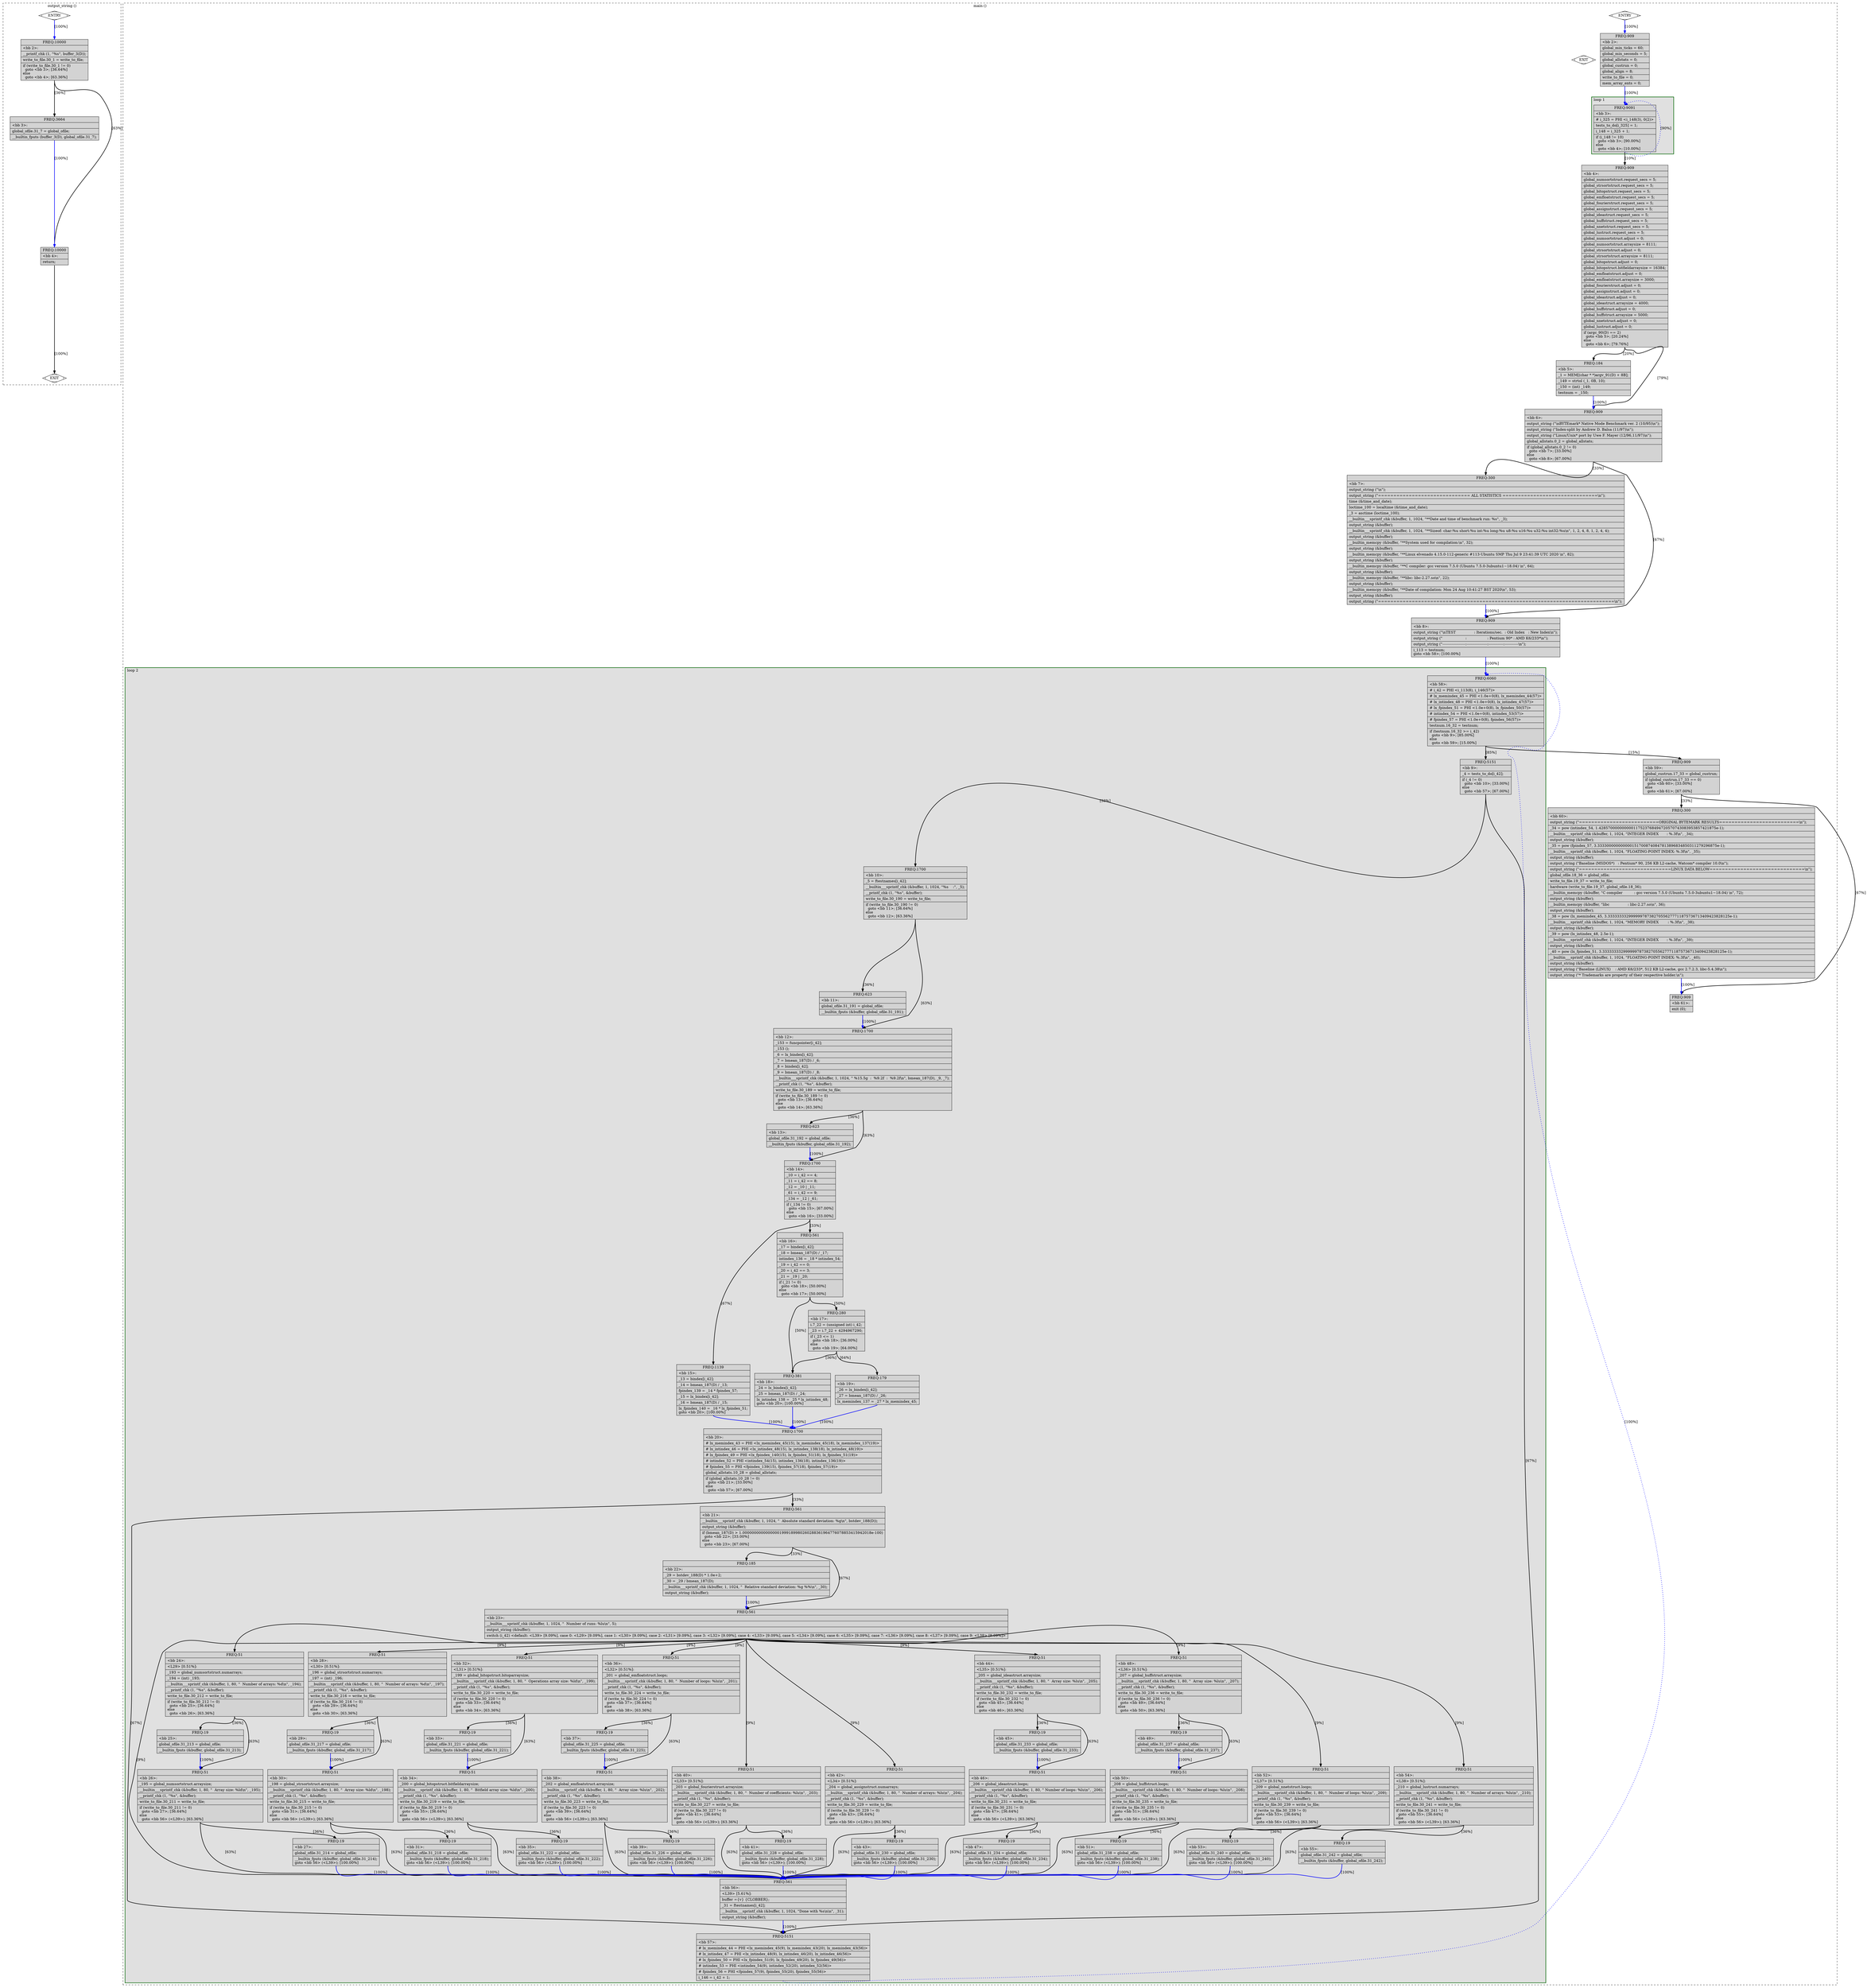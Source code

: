 digraph "nbench0.c.111t.mergephi3" {
overlap=false;
subgraph "cluster_output_string" {
	style="dashed";
	color="black";
	label="output_string ()";
	fn_64_basic_block_0 [shape=Mdiamond,style=filled,fillcolor=white,label="ENTRY"];

	fn_64_basic_block_1 [shape=Mdiamond,style=filled,fillcolor=white,label="EXIT"];

	fn_64_basic_block_2 [shape=record,style=filled,fillcolor=lightgrey,label="{ FREQ:10000 |\<bb\ 2\>:\l\
|__printf_chk\ (1,\ \"%s\",\ buffer_3(D));\l\
|write_to_file.30_1\ =\ write_to_file;\l\
|if\ (write_to_file.30_1\ !=\ 0)\l\
\ \ goto\ \<bb\ 3\>;\ [36.64%]\l\
else\l\
\ \ goto\ \<bb\ 4\>;\ [63.36%]\l\
}"];

	fn_64_basic_block_3 [shape=record,style=filled,fillcolor=lightgrey,label="{ FREQ:3664 |\<bb\ 3\>:\l\
|global_ofile.31_7\ =\ global_ofile;\l\
|__builtin_fputs\ (buffer_3(D),\ global_ofile.31_7);\l\
}"];

	fn_64_basic_block_4 [shape=record,style=filled,fillcolor=lightgrey,label="{ FREQ:10000 |\<bb\ 4\>:\l\
|return;\l\
}"];

	fn_64_basic_block_0:s -> fn_64_basic_block_2:n [style="solid,bold",color=blue,weight=100,constraint=true, label="[100%]"];
	fn_64_basic_block_2:s -> fn_64_basic_block_3:n [style="solid,bold",color=black,weight=10,constraint=true, label="[36%]"];
	fn_64_basic_block_2:s -> fn_64_basic_block_4:n [style="solid,bold",color=black,weight=10,constraint=true, label="[63%]"];
	fn_64_basic_block_3:s -> fn_64_basic_block_4:n [style="solid,bold",color=blue,weight=100,constraint=true, label="[100%]"];
	fn_64_basic_block_4:s -> fn_64_basic_block_1:n [style="solid,bold",color=black,weight=10,constraint=true, label="[100%]"];
	fn_64_basic_block_0:s -> fn_64_basic_block_1:n [style="invis",constraint=true];
}
subgraph "cluster_main" {
	style="dashed";
	color="black";
	label="main ()";
	subgraph cluster_54_2 {
	style="filled";
	color="darkgreen";
	fillcolor="grey88";
	label="loop 2";
	labeljust=l;
	penwidth=2;
	fn_54_basic_block_58 [shape=record,style=filled,fillcolor=lightgrey,label="{ FREQ:6060 |\<bb\ 58\>:\l\
|#\ i_42\ =\ PHI\ \<i_113(8),\ i_146(57)\>\l\
|#\ lx_memindex_45\ =\ PHI\ \<1.0e+0(8),\ lx_memindex_44(57)\>\l\
|#\ lx_intindex_48\ =\ PHI\ \<1.0e+0(8),\ lx_intindex_47(57)\>\l\
|#\ lx_fpindex_51\ =\ PHI\ \<1.0e+0(8),\ lx_fpindex_50(57)\>\l\
|#\ intindex_54\ =\ PHI\ \<1.0e+0(8),\ intindex_53(57)\>\l\
|#\ fpindex_57\ =\ PHI\ \<1.0e+0(8),\ fpindex_56(57)\>\l\
|testnum.16_32\ =\ testnum;\l\
|if\ (testnum.16_32\ \>=\ i_42)\l\
\ \ goto\ \<bb\ 9\>;\ [85.00%]\l\
else\l\
\ \ goto\ \<bb\ 59\>;\ [15.00%]\l\
}"];

	fn_54_basic_block_9 [shape=record,style=filled,fillcolor=lightgrey,label="{ FREQ:5151 |\<bb\ 9\>:\l\
|_4\ =\ tests_to_do[i_42];\l\
|if\ (_4\ !=\ 0)\l\
\ \ goto\ \<bb\ 10\>;\ [33.00%]\l\
else\l\
\ \ goto\ \<bb\ 57\>;\ [67.00%]\l\
}"];

	fn_54_basic_block_10 [shape=record,style=filled,fillcolor=lightgrey,label="{ FREQ:1700 |\<bb\ 10\>:\l\
|_5\ =\ ftestnames[i_42];\l\
|__builtin___sprintf_chk\ (&buffer,\ 1,\ 1024,\ \"%s\ \ \ \ :\",\ _5);\l\
|__printf_chk\ (1,\ \"%s\",\ &buffer);\l\
|write_to_file.30_190\ =\ write_to_file;\l\
|if\ (write_to_file.30_190\ !=\ 0)\l\
\ \ goto\ \<bb\ 11\>;\ [36.64%]\l\
else\l\
\ \ goto\ \<bb\ 12\>;\ [63.36%]\l\
}"];

	fn_54_basic_block_57 [shape=record,style=filled,fillcolor=lightgrey,label="{ FREQ:5151 |\<bb\ 57\>:\l\
|#\ lx_memindex_44\ =\ PHI\ \<lx_memindex_45(9),\ lx_memindex_43(20),\ lx_memindex_43(56)\>\l\
|#\ lx_intindex_47\ =\ PHI\ \<lx_intindex_48(9),\ lx_intindex_46(20),\ lx_intindex_46(56)\>\l\
|#\ lx_fpindex_50\ =\ PHI\ \<lx_fpindex_51(9),\ lx_fpindex_49(20),\ lx_fpindex_49(56)\>\l\
|#\ intindex_53\ =\ PHI\ \<intindex_54(9),\ intindex_52(20),\ intindex_52(56)\>\l\
|#\ fpindex_56\ =\ PHI\ \<fpindex_57(9),\ fpindex_55(20),\ fpindex_55(56)\>\l\
|i_146\ =\ i_42\ +\ 1;\l\
}"];

	fn_54_basic_block_11 [shape=record,style=filled,fillcolor=lightgrey,label="{ FREQ:623 |\<bb\ 11\>:\l\
|global_ofile.31_191\ =\ global_ofile;\l\
|__builtin_fputs\ (&buffer,\ global_ofile.31_191);\l\
}"];

	fn_54_basic_block_12 [shape=record,style=filled,fillcolor=lightgrey,label="{ FREQ:1700 |\<bb\ 12\>:\l\
|_153\ =\ funcpointer[i_42];\l\
|_153\ ();\l\
|_6\ =\ lx_bindex[i_42];\l\
|_7\ =\ bmean_187(D)\ /\ _6;\l\
|_8\ =\ bindex[i_42];\l\
|_9\ =\ bmean_187(D)\ /\ _8;\l\
|__builtin___sprintf_chk\ (&buffer,\ 1,\ 1024,\ \"\ %15.5g\ \ :\ \ %9.2f\ \ :\ \ %9.2f\\n\",\ bmean_187(D),\ _9,\ _7);\l\
|__printf_chk\ (1,\ \"%s\",\ &buffer);\l\
|write_to_file.30_189\ =\ write_to_file;\l\
|if\ (write_to_file.30_189\ !=\ 0)\l\
\ \ goto\ \<bb\ 13\>;\ [36.64%]\l\
else\l\
\ \ goto\ \<bb\ 14\>;\ [63.36%]\l\
}"];

	fn_54_basic_block_13 [shape=record,style=filled,fillcolor=lightgrey,label="{ FREQ:623 |\<bb\ 13\>:\l\
|global_ofile.31_192\ =\ global_ofile;\l\
|__builtin_fputs\ (&buffer,\ global_ofile.31_192);\l\
}"];

	fn_54_basic_block_14 [shape=record,style=filled,fillcolor=lightgrey,label="{ FREQ:1700 |\<bb\ 14\>:\l\
|_10\ =\ i_42\ ==\ 4;\l\
|_11\ =\ i_42\ ==\ 8;\l\
|_12\ =\ _10\ \|\ _11;\l\
|_61\ =\ i_42\ ==\ 9;\l\
|_134\ =\ _12\ \|\ _61;\l\
|if\ (_134\ !=\ 0)\l\
\ \ goto\ \<bb\ 15\>;\ [67.00%]\l\
else\l\
\ \ goto\ \<bb\ 16\>;\ [33.00%]\l\
}"];

	fn_54_basic_block_15 [shape=record,style=filled,fillcolor=lightgrey,label="{ FREQ:1139 |\<bb\ 15\>:\l\
|_13\ =\ bindex[i_42];\l\
|_14\ =\ bmean_187(D)\ /\ _13;\l\
|fpindex_139\ =\ _14\ *\ fpindex_57;\l\
|_15\ =\ lx_bindex[i_42];\l\
|_16\ =\ bmean_187(D)\ /\ _15;\l\
|lx_fpindex_140\ =\ _16\ *\ lx_fpindex_51;\l\
goto\ \<bb\ 20\>;\ [100.00%]\l\
}"];

	fn_54_basic_block_16 [shape=record,style=filled,fillcolor=lightgrey,label="{ FREQ:561 |\<bb\ 16\>:\l\
|_17\ =\ bindex[i_42];\l\
|_18\ =\ bmean_187(D)\ /\ _17;\l\
|intindex_136\ =\ _18\ *\ intindex_54;\l\
|_19\ =\ i_42\ ==\ 0;\l\
|_20\ =\ i_42\ ==\ 3;\l\
|_21\ =\ _19\ \|\ _20;\l\
|if\ (_21\ !=\ 0)\l\
\ \ goto\ \<bb\ 18\>;\ [50.00%]\l\
else\l\
\ \ goto\ \<bb\ 17\>;\ [50.00%]\l\
}"];

	fn_54_basic_block_20 [shape=record,style=filled,fillcolor=lightgrey,label="{ FREQ:1700 |\<bb\ 20\>:\l\
|#\ lx_memindex_43\ =\ PHI\ \<lx_memindex_45(15),\ lx_memindex_45(18),\ lx_memindex_137(19)\>\l\
|#\ lx_intindex_46\ =\ PHI\ \<lx_intindex_48(15),\ lx_intindex_138(18),\ lx_intindex_48(19)\>\l\
|#\ lx_fpindex_49\ =\ PHI\ \<lx_fpindex_140(15),\ lx_fpindex_51(18),\ lx_fpindex_51(19)\>\l\
|#\ intindex_52\ =\ PHI\ \<intindex_54(15),\ intindex_136(18),\ intindex_136(19)\>\l\
|#\ fpindex_55\ =\ PHI\ \<fpindex_139(15),\ fpindex_57(18),\ fpindex_57(19)\>\l\
|global_allstats.10_28\ =\ global_allstats;\l\
|if\ (global_allstats.10_28\ !=\ 0)\l\
\ \ goto\ \<bb\ 21\>;\ [33.00%]\l\
else\l\
\ \ goto\ \<bb\ 57\>;\ [67.00%]\l\
}"];

	fn_54_basic_block_18 [shape=record,style=filled,fillcolor=lightgrey,label="{ FREQ:381 |\<bb\ 18\>:\l\
|_24\ =\ lx_bindex[i_42];\l\
|_25\ =\ bmean_187(D)\ /\ _24;\l\
|lx_intindex_138\ =\ _25\ *\ lx_intindex_48;\l\
goto\ \<bb\ 20\>;\ [100.00%]\l\
}"];

	fn_54_basic_block_17 [shape=record,style=filled,fillcolor=lightgrey,label="{ FREQ:280 |\<bb\ 17\>:\l\
|i.7_22\ =\ (unsigned\ int)\ i_42;\l\
|_23\ =\ i.7_22\ +\ 4294967290;\l\
|if\ (_23\ \<=\ 1)\l\
\ \ goto\ \<bb\ 18\>;\ [36.00%]\l\
else\l\
\ \ goto\ \<bb\ 19\>;\ [64.00%]\l\
}"];

	fn_54_basic_block_21 [shape=record,style=filled,fillcolor=lightgrey,label="{ FREQ:561 |\<bb\ 21\>:\l\
|__builtin___sprintf_chk\ (&buffer,\ 1,\ 1024,\ \"\ \ Absolute\ standard\ deviation:\ %g\\n\",\ bstdev_188(D));\l\
|output_string\ (&buffer);\l\
|if\ (bmean_187(D)\ \>\ 1.00000000000000001999189980260288361964776078853415942018e-100)\l\
\ \ goto\ \<bb\ 22\>;\ [33.00%]\l\
else\l\
\ \ goto\ \<bb\ 23\>;\ [67.00%]\l\
}"];

	fn_54_basic_block_19 [shape=record,style=filled,fillcolor=lightgrey,label="{ FREQ:179 |\<bb\ 19\>:\l\
|_26\ =\ lx_bindex[i_42];\l\
|_27\ =\ bmean_187(D)\ /\ _26;\l\
|lx_memindex_137\ =\ _27\ *\ lx_memindex_45;\l\
}"];

	fn_54_basic_block_22 [shape=record,style=filled,fillcolor=lightgrey,label="{ FREQ:185 |\<bb\ 22\>:\l\
|_29\ =\ bstdev_188(D)\ *\ 1.0e+2;\l\
|_30\ =\ _29\ /\ bmean_187(D);\l\
|__builtin___sprintf_chk\ (&buffer,\ 1,\ 1024,\ \"\ \ Relative\ standard\ deviation:\ %g\ %%\\n\",\ _30);\l\
|output_string\ (&buffer);\l\
}"];

	fn_54_basic_block_23 [shape=record,style=filled,fillcolor=lightgrey,label="{ FREQ:561 |\<bb\ 23\>:\l\
|__builtin___sprintf_chk\ (&buffer,\ 1,\ 1024,\ \"\ \ Number\ of\ runs:\ %lu\\n\",\ 5);\l\
|output_string\ (&buffer);\l\
|switch\ (i_42)\ \<default:\ \<L39\>\ [9.09%],\ case\ 0:\ \<L29\>\ [9.09%],\ case\ 1:\ \<L30\>\ [9.09%],\ case\ 2:\ \<L31\>\ [9.09%],\ case\ 3:\ \<L32\>\ [9.09%],\ case\ 4:\ \<L33\>\ [9.09%],\ case\ 5:\ \<L34\>\ [9.09%],\ case\ 6:\ \<L35\>\ [9.09%],\ case\ 7:\ \<L36\>\ [9.09%],\ case\ 8:\ \<L37\>\ [9.09%],\ case\ 9:\ \<L38\>\ [9.09%]\>\l\
}"];

	fn_54_basic_block_56 [shape=record,style=filled,fillcolor=lightgrey,label="{ FREQ:561 |\<bb\ 56\>:\l\
|\<L39\>\ [5.61%]:\l\
|buffer\ =\{v\}\ \{CLOBBER\};\l\
|_31\ =\ ftestnames[i_42];\l\
|__builtin___sprintf_chk\ (&buffer,\ 1,\ 1024,\ \"Done\ with\ %s\\n\\n\",\ _31);\l\
|output_string\ (&buffer);\l\
}"];

	fn_54_basic_block_24 [shape=record,style=filled,fillcolor=lightgrey,label="{ FREQ:51 |\<bb\ 24\>:\l\
|\<L29\>\ [0.51%]:\l\
|_193\ =\ global_numsortstruct.numarrays;\l\
|_194\ =\ (int)\ _193;\l\
|__builtin___sprintf_chk\ (&buffer,\ 1,\ 80,\ \"\ \ Number\ of\ arrays:\ %d\\n\",\ _194);\l\
|__printf_chk\ (1,\ \"%s\",\ &buffer);\l\
|write_to_file.30_212\ =\ write_to_file;\l\
|if\ (write_to_file.30_212\ !=\ 0)\l\
\ \ goto\ \<bb\ 25\>;\ [36.64%]\l\
else\l\
\ \ goto\ \<bb\ 26\>;\ [63.36%]\l\
}"];

	fn_54_basic_block_28 [shape=record,style=filled,fillcolor=lightgrey,label="{ FREQ:51 |\<bb\ 28\>:\l\
|\<L30\>\ [0.51%]:\l\
|_196\ =\ global_strsortstruct.numarrays;\l\
|_197\ =\ (int)\ _196;\l\
|__builtin___sprintf_chk\ (&buffer,\ 1,\ 80,\ \"\ \ Number\ of\ arrays:\ %d\\n\",\ _197);\l\
|__printf_chk\ (1,\ \"%s\",\ &buffer);\l\
|write_to_file.30_216\ =\ write_to_file;\l\
|if\ (write_to_file.30_216\ !=\ 0)\l\
\ \ goto\ \<bb\ 29\>;\ [36.64%]\l\
else\l\
\ \ goto\ \<bb\ 30\>;\ [63.36%]\l\
}"];

	fn_54_basic_block_32 [shape=record,style=filled,fillcolor=lightgrey,label="{ FREQ:51 |\<bb\ 32\>:\l\
|\<L31\>\ [0.51%]:\l\
|_199\ =\ global_bitopstruct.bitoparraysize;\l\
|__builtin___sprintf_chk\ (&buffer,\ 1,\ 80,\ \"\ \ Operations\ array\ size:\ %ld\\n\",\ _199);\l\
|__printf_chk\ (1,\ \"%s\",\ &buffer);\l\
|write_to_file.30_220\ =\ write_to_file;\l\
|if\ (write_to_file.30_220\ !=\ 0)\l\
\ \ goto\ \<bb\ 33\>;\ [36.64%]\l\
else\l\
\ \ goto\ \<bb\ 34\>;\ [63.36%]\l\
}"];

	fn_54_basic_block_36 [shape=record,style=filled,fillcolor=lightgrey,label="{ FREQ:51 |\<bb\ 36\>:\l\
|\<L32\>\ [0.51%]:\l\
|_201\ =\ global_emfloatstruct.loops;\l\
|__builtin___sprintf_chk\ (&buffer,\ 1,\ 80,\ \"\ \ Number\ of\ loops:\ %lu\\n\",\ _201);\l\
|__printf_chk\ (1,\ \"%s\",\ &buffer);\l\
|write_to_file.30_224\ =\ write_to_file;\l\
|if\ (write_to_file.30_224\ !=\ 0)\l\
\ \ goto\ \<bb\ 37\>;\ [36.64%]\l\
else\l\
\ \ goto\ \<bb\ 38\>;\ [63.36%]\l\
}"];

	fn_54_basic_block_40 [shape=record,style=filled,fillcolor=lightgrey,label="{ FREQ:51 |\<bb\ 40\>:\l\
|\<L33\>\ [0.51%]:\l\
|_203\ =\ global_fourierstruct.arraysize;\l\
|__builtin___sprintf_chk\ (&buffer,\ 1,\ 80,\ \"\ \ Number\ of\ coefficients:\ %lu\\n\",\ _203);\l\
|__printf_chk\ (1,\ \"%s\",\ &buffer);\l\
|write_to_file.30_227\ =\ write_to_file;\l\
|if\ (write_to_file.30_227\ !=\ 0)\l\
\ \ goto\ \<bb\ 41\>;\ [36.64%]\l\
else\l\
\ \ goto\ \<bb\ 56\>\ (\<L39\>);\ [63.36%]\l\
}"];

	fn_54_basic_block_42 [shape=record,style=filled,fillcolor=lightgrey,label="{ FREQ:51 |\<bb\ 42\>:\l\
|\<L34\>\ [0.51%]:\l\
|_204\ =\ global_assignstruct.numarrays;\l\
|__builtin___sprintf_chk\ (&buffer,\ 1,\ 80,\ \"\ \ Number\ of\ arrays:\ %lu\\n\",\ _204);\l\
|__printf_chk\ (1,\ \"%s\",\ &buffer);\l\
|write_to_file.30_229\ =\ write_to_file;\l\
|if\ (write_to_file.30_229\ !=\ 0)\l\
\ \ goto\ \<bb\ 43\>;\ [36.64%]\l\
else\l\
\ \ goto\ \<bb\ 56\>\ (\<L39\>);\ [63.36%]\l\
}"];

	fn_54_basic_block_44 [shape=record,style=filled,fillcolor=lightgrey,label="{ FREQ:51 |\<bb\ 44\>:\l\
|\<L35\>\ [0.51%]:\l\
|_205\ =\ global_ideastruct.arraysize;\l\
|__builtin___sprintf_chk\ (&buffer,\ 1,\ 80,\ \"\ \ Array\ size:\ %lu\\n\",\ _205);\l\
|__printf_chk\ (1,\ \"%s\",\ &buffer);\l\
|write_to_file.30_232\ =\ write_to_file;\l\
|if\ (write_to_file.30_232\ !=\ 0)\l\
\ \ goto\ \<bb\ 45\>;\ [36.64%]\l\
else\l\
\ \ goto\ \<bb\ 46\>;\ [63.36%]\l\
}"];

	fn_54_basic_block_48 [shape=record,style=filled,fillcolor=lightgrey,label="{ FREQ:51 |\<bb\ 48\>:\l\
|\<L36\>\ [0.51%]:\l\
|_207\ =\ global_huffstruct.arraysize;\l\
|__builtin___sprintf_chk\ (&buffer,\ 1,\ 80,\ \"\ \ Array\ size:\ %lu\\n\",\ _207);\l\
|__printf_chk\ (1,\ \"%s\",\ &buffer);\l\
|write_to_file.30_236\ =\ write_to_file;\l\
|if\ (write_to_file.30_236\ !=\ 0)\l\
\ \ goto\ \<bb\ 49\>;\ [36.64%]\l\
else\l\
\ \ goto\ \<bb\ 50\>;\ [63.36%]\l\
}"];

	fn_54_basic_block_52 [shape=record,style=filled,fillcolor=lightgrey,label="{ FREQ:51 |\<bb\ 52\>:\l\
|\<L37\>\ [0.51%]:\l\
|_209\ =\ global_nnetstruct.loops;\l\
|__builtin___sprintf_chk\ (&buffer,\ 1,\ 80,\ \"\ \ Number\ of\ loops:\ %lu\\n\",\ _209);\l\
|__printf_chk\ (1,\ \"%s\",\ &buffer);\l\
|write_to_file.30_239\ =\ write_to_file;\l\
|if\ (write_to_file.30_239\ !=\ 0)\l\
\ \ goto\ \<bb\ 53\>;\ [36.64%]\l\
else\l\
\ \ goto\ \<bb\ 56\>\ (\<L39\>);\ [63.36%]\l\
}"];

	fn_54_basic_block_54 [shape=record,style=filled,fillcolor=lightgrey,label="{ FREQ:51 |\<bb\ 54\>:\l\
|\<L38\>\ [0.51%]:\l\
|_210\ =\ global_lustruct.numarrays;\l\
|__builtin___sprintf_chk\ (&buffer,\ 1,\ 80,\ \"\ \ Number\ of\ arrays:\ %lu\\n\",\ _210);\l\
|__printf_chk\ (1,\ \"%s\",\ &buffer);\l\
|write_to_file.30_241\ =\ write_to_file;\l\
|if\ (write_to_file.30_241\ !=\ 0)\l\
\ \ goto\ \<bb\ 55\>;\ [36.64%]\l\
else\l\
\ \ goto\ \<bb\ 56\>\ (\<L39\>);\ [63.36%]\l\
}"];

	fn_54_basic_block_25 [shape=record,style=filled,fillcolor=lightgrey,label="{ FREQ:19 |\<bb\ 25\>:\l\
|global_ofile.31_213\ =\ global_ofile;\l\
|__builtin_fputs\ (&buffer,\ global_ofile.31_213);\l\
}"];

	fn_54_basic_block_26 [shape=record,style=filled,fillcolor=lightgrey,label="{ FREQ:51 |\<bb\ 26\>:\l\
|_195\ =\ global_numsortstruct.arraysize;\l\
|__builtin___sprintf_chk\ (&buffer,\ 1,\ 80,\ \"\ \ Array\ size:\ %ld\\n\",\ _195);\l\
|__printf_chk\ (1,\ \"%s\",\ &buffer);\l\
|write_to_file.30_211\ =\ write_to_file;\l\
|if\ (write_to_file.30_211\ !=\ 0)\l\
\ \ goto\ \<bb\ 27\>;\ [36.64%]\l\
else\l\
\ \ goto\ \<bb\ 56\>\ (\<L39\>);\ [63.36%]\l\
}"];

	fn_54_basic_block_29 [shape=record,style=filled,fillcolor=lightgrey,label="{ FREQ:19 |\<bb\ 29\>:\l\
|global_ofile.31_217\ =\ global_ofile;\l\
|__builtin_fputs\ (&buffer,\ global_ofile.31_217);\l\
}"];

	fn_54_basic_block_30 [shape=record,style=filled,fillcolor=lightgrey,label="{ FREQ:51 |\<bb\ 30\>:\l\
|_198\ =\ global_strsortstruct.arraysize;\l\
|__builtin___sprintf_chk\ (&buffer,\ 1,\ 80,\ \"\ \ Array\ size:\ %ld\\n\",\ _198);\l\
|__printf_chk\ (1,\ \"%s\",\ &buffer);\l\
|write_to_file.30_215\ =\ write_to_file;\l\
|if\ (write_to_file.30_215\ !=\ 0)\l\
\ \ goto\ \<bb\ 31\>;\ [36.64%]\l\
else\l\
\ \ goto\ \<bb\ 56\>\ (\<L39\>);\ [63.36%]\l\
}"];

	fn_54_basic_block_33 [shape=record,style=filled,fillcolor=lightgrey,label="{ FREQ:19 |\<bb\ 33\>:\l\
|global_ofile.31_221\ =\ global_ofile;\l\
|__builtin_fputs\ (&buffer,\ global_ofile.31_221);\l\
}"];

	fn_54_basic_block_34 [shape=record,style=filled,fillcolor=lightgrey,label="{ FREQ:51 |\<bb\ 34\>:\l\
|_200\ =\ global_bitopstruct.bitfieldarraysize;\l\
|__builtin___sprintf_chk\ (&buffer,\ 1,\ 80,\ \"\ \ Bitfield\ array\ size:\ %ld\\n\",\ _200);\l\
|__printf_chk\ (1,\ \"%s\",\ &buffer);\l\
|write_to_file.30_219\ =\ write_to_file;\l\
|if\ (write_to_file.30_219\ !=\ 0)\l\
\ \ goto\ \<bb\ 35\>;\ [36.64%]\l\
else\l\
\ \ goto\ \<bb\ 56\>\ (\<L39\>);\ [63.36%]\l\
}"];

	fn_54_basic_block_37 [shape=record,style=filled,fillcolor=lightgrey,label="{ FREQ:19 |\<bb\ 37\>:\l\
|global_ofile.31_225\ =\ global_ofile;\l\
|__builtin_fputs\ (&buffer,\ global_ofile.31_225);\l\
}"];

	fn_54_basic_block_38 [shape=record,style=filled,fillcolor=lightgrey,label="{ FREQ:51 |\<bb\ 38\>:\l\
|_202\ =\ global_emfloatstruct.arraysize;\l\
|__builtin___sprintf_chk\ (&buffer,\ 1,\ 80,\ \"\ \ Array\ size:\ %lu\\n\",\ _202);\l\
|__printf_chk\ (1,\ \"%s\",\ &buffer);\l\
|write_to_file.30_223\ =\ write_to_file;\l\
|if\ (write_to_file.30_223\ !=\ 0)\l\
\ \ goto\ \<bb\ 39\>;\ [36.64%]\l\
else\l\
\ \ goto\ \<bb\ 56\>\ (\<L39\>);\ [63.36%]\l\
}"];

	fn_54_basic_block_41 [shape=record,style=filled,fillcolor=lightgrey,label="{ FREQ:19 |\<bb\ 41\>:\l\
|global_ofile.31_228\ =\ global_ofile;\l\
|__builtin_fputs\ (&buffer,\ global_ofile.31_228);\l\
goto\ \<bb\ 56\>\ (\<L39\>);\ [100.00%]\l\
}"];

	fn_54_basic_block_43 [shape=record,style=filled,fillcolor=lightgrey,label="{ FREQ:19 |\<bb\ 43\>:\l\
|global_ofile.31_230\ =\ global_ofile;\l\
|__builtin_fputs\ (&buffer,\ global_ofile.31_230);\l\
goto\ \<bb\ 56\>\ (\<L39\>);\ [100.00%]\l\
}"];

	fn_54_basic_block_45 [shape=record,style=filled,fillcolor=lightgrey,label="{ FREQ:19 |\<bb\ 45\>:\l\
|global_ofile.31_233\ =\ global_ofile;\l\
|__builtin_fputs\ (&buffer,\ global_ofile.31_233);\l\
}"];

	fn_54_basic_block_46 [shape=record,style=filled,fillcolor=lightgrey,label="{ FREQ:51 |\<bb\ 46\>:\l\
|_206\ =\ global_ideastruct.loops;\l\
|__builtin___sprintf_chk\ (&buffer,\ 1,\ 80,\ \"\ Number\ of\ loops:\ %lu\\n\",\ _206);\l\
|__printf_chk\ (1,\ \"%s\",\ &buffer);\l\
|write_to_file.30_231\ =\ write_to_file;\l\
|if\ (write_to_file.30_231\ !=\ 0)\l\
\ \ goto\ \<bb\ 47\>;\ [36.64%]\l\
else\l\
\ \ goto\ \<bb\ 56\>\ (\<L39\>);\ [63.36%]\l\
}"];

	fn_54_basic_block_49 [shape=record,style=filled,fillcolor=lightgrey,label="{ FREQ:19 |\<bb\ 49\>:\l\
|global_ofile.31_237\ =\ global_ofile;\l\
|__builtin_fputs\ (&buffer,\ global_ofile.31_237);\l\
}"];

	fn_54_basic_block_50 [shape=record,style=filled,fillcolor=lightgrey,label="{ FREQ:51 |\<bb\ 50\>:\l\
|_208\ =\ global_huffstruct.loops;\l\
|__builtin___sprintf_chk\ (&buffer,\ 1,\ 80,\ \"\ \ Number\ of\ loops:\ %lu\\n\",\ _208);\l\
|__printf_chk\ (1,\ \"%s\",\ &buffer);\l\
|write_to_file.30_235\ =\ write_to_file;\l\
|if\ (write_to_file.30_235\ !=\ 0)\l\
\ \ goto\ \<bb\ 51\>;\ [36.64%]\l\
else\l\
\ \ goto\ \<bb\ 56\>\ (\<L39\>);\ [63.36%]\l\
}"];

	fn_54_basic_block_53 [shape=record,style=filled,fillcolor=lightgrey,label="{ FREQ:19 |\<bb\ 53\>:\l\
|global_ofile.31_240\ =\ global_ofile;\l\
|__builtin_fputs\ (&buffer,\ global_ofile.31_240);\l\
goto\ \<bb\ 56\>\ (\<L39\>);\ [100.00%]\l\
}"];

	fn_54_basic_block_55 [shape=record,style=filled,fillcolor=lightgrey,label="{ FREQ:19 |\<bb\ 55\>:\l\
|global_ofile.31_242\ =\ global_ofile;\l\
|__builtin_fputs\ (&buffer,\ global_ofile.31_242);\l\
}"];

	fn_54_basic_block_27 [shape=record,style=filled,fillcolor=lightgrey,label="{ FREQ:19 |\<bb\ 27\>:\l\
|global_ofile.31_214\ =\ global_ofile;\l\
|__builtin_fputs\ (&buffer,\ global_ofile.31_214);\l\
goto\ \<bb\ 56\>\ (\<L39\>);\ [100.00%]\l\
}"];

	fn_54_basic_block_31 [shape=record,style=filled,fillcolor=lightgrey,label="{ FREQ:19 |\<bb\ 31\>:\l\
|global_ofile.31_218\ =\ global_ofile;\l\
|__builtin_fputs\ (&buffer,\ global_ofile.31_218);\l\
goto\ \<bb\ 56\>\ (\<L39\>);\ [100.00%]\l\
}"];

	fn_54_basic_block_35 [shape=record,style=filled,fillcolor=lightgrey,label="{ FREQ:19 |\<bb\ 35\>:\l\
|global_ofile.31_222\ =\ global_ofile;\l\
|__builtin_fputs\ (&buffer,\ global_ofile.31_222);\l\
goto\ \<bb\ 56\>\ (\<L39\>);\ [100.00%]\l\
}"];

	fn_54_basic_block_39 [shape=record,style=filled,fillcolor=lightgrey,label="{ FREQ:19 |\<bb\ 39\>:\l\
|global_ofile.31_226\ =\ global_ofile;\l\
|__builtin_fputs\ (&buffer,\ global_ofile.31_226);\l\
goto\ \<bb\ 56\>\ (\<L39\>);\ [100.00%]\l\
}"];

	fn_54_basic_block_47 [shape=record,style=filled,fillcolor=lightgrey,label="{ FREQ:19 |\<bb\ 47\>:\l\
|global_ofile.31_234\ =\ global_ofile;\l\
|__builtin_fputs\ (&buffer,\ global_ofile.31_234);\l\
goto\ \<bb\ 56\>\ (\<L39\>);\ [100.00%]\l\
}"];

	fn_54_basic_block_51 [shape=record,style=filled,fillcolor=lightgrey,label="{ FREQ:19 |\<bb\ 51\>:\l\
|global_ofile.31_238\ =\ global_ofile;\l\
|__builtin_fputs\ (&buffer,\ global_ofile.31_238);\l\
goto\ \<bb\ 56\>\ (\<L39\>);\ [100.00%]\l\
}"];

	}
	subgraph cluster_54_1 {
	style="filled";
	color="darkgreen";
	fillcolor="grey88";
	label="loop 1";
	labeljust=l;
	penwidth=2;
	fn_54_basic_block_3 [shape=record,style=filled,fillcolor=lightgrey,label="{ FREQ:9091 |\<bb\ 3\>:\l\
|#\ i_325\ =\ PHI\ \<i_148(3),\ 0(2)\>\l\
|tests_to_do[i_325]\ =\ 1;\l\
|i_148\ =\ i_325\ +\ 1;\l\
|if\ (i_148\ !=\ 10)\l\
\ \ goto\ \<bb\ 3\>;\ [90.00%]\l\
else\l\
\ \ goto\ \<bb\ 4\>;\ [10.00%]\l\
}"];

	}
	fn_54_basic_block_0 [shape=Mdiamond,style=filled,fillcolor=white,label="ENTRY"];

	fn_54_basic_block_1 [shape=Mdiamond,style=filled,fillcolor=white,label="EXIT"];

	fn_54_basic_block_2 [shape=record,style=filled,fillcolor=lightgrey,label="{ FREQ:909 |\<bb\ 2\>:\l\
|global_min_ticks\ =\ 60;\l\
|global_min_seconds\ =\ 5;\l\
|global_allstats\ =\ 0;\l\
|global_custrun\ =\ 0;\l\
|global_align\ =\ 8;\l\
|write_to_file\ =\ 0;\l\
|mem_array_ents\ =\ 0;\l\
}"];

	fn_54_basic_block_4 [shape=record,style=filled,fillcolor=lightgrey,label="{ FREQ:909 |\<bb\ 4\>:\l\
|global_numsortstruct.request_secs\ =\ 5;\l\
|global_strsortstruct.request_secs\ =\ 5;\l\
|global_bitopstruct.request_secs\ =\ 5;\l\
|global_emfloatstruct.request_secs\ =\ 5;\l\
|global_fourierstruct.request_secs\ =\ 5;\l\
|global_assignstruct.request_secs\ =\ 5;\l\
|global_ideastruct.request_secs\ =\ 5;\l\
|global_huffstruct.request_secs\ =\ 5;\l\
|global_nnetstruct.request_secs\ =\ 5;\l\
|global_lustruct.request_secs\ =\ 5;\l\
|global_numsortstruct.adjust\ =\ 0;\l\
|global_numsortstruct.arraysize\ =\ 8111;\l\
|global_strsortstruct.adjust\ =\ 0;\l\
|global_strsortstruct.arraysize\ =\ 8111;\l\
|global_bitopstruct.adjust\ =\ 0;\l\
|global_bitopstruct.bitfieldarraysize\ =\ 16384;\l\
|global_emfloatstruct.adjust\ =\ 0;\l\
|global_emfloatstruct.arraysize\ =\ 3000;\l\
|global_fourierstruct.adjust\ =\ 0;\l\
|global_assignstruct.adjust\ =\ 0;\l\
|global_ideastruct.adjust\ =\ 0;\l\
|global_ideastruct.arraysize\ =\ 4000;\l\
|global_huffstruct.adjust\ =\ 0;\l\
|global_huffstruct.arraysize\ =\ 5000;\l\
|global_nnetstruct.adjust\ =\ 0;\l\
|global_lustruct.adjust\ =\ 0;\l\
|if\ (argc_90(D)\ ==\ 2)\l\
\ \ goto\ \<bb\ 5\>;\ [20.24%]\l\
else\l\
\ \ goto\ \<bb\ 6\>;\ [79.76%]\l\
}"];

	fn_54_basic_block_5 [shape=record,style=filled,fillcolor=lightgrey,label="{ FREQ:184 |\<bb\ 5\>:\l\
|_1\ =\ MEM[(char\ *\ *)argv_91(D)\ +\ 8B];\l\
|_149\ =\ strtol\ (_1,\ 0B,\ 10);\l\
|_150\ =\ (int)\ _149;\l\
|testnum\ =\ _150;\l\
}"];

	fn_54_basic_block_6 [shape=record,style=filled,fillcolor=lightgrey,label="{ FREQ:909 |\<bb\ 6\>:\l\
|output_string\ (\"\\nBYTEmark*\ Native\ Mode\ Benchmark\ ver.\ 2\ (10/95)\\n\");\l\
|output_string\ (\"Index-split\ by\ Andrew\ D.\ Balsa\ (11/97)\\n\");\l\
|output_string\ (\"Linux/Unix*\ port\ by\ Uwe\ F.\ Mayer\ (12/96,11/97)\\n\");\l\
|global_allstats.0_2\ =\ global_allstats;\l\
|if\ (global_allstats.0_2\ !=\ 0)\l\
\ \ goto\ \<bb\ 7\>;\ [33.00%]\l\
else\l\
\ \ goto\ \<bb\ 8\>;\ [67.00%]\l\
}"];

	fn_54_basic_block_7 [shape=record,style=filled,fillcolor=lightgrey,label="{ FREQ:300 |\<bb\ 7\>:\l\
|output_string\ (\"\\n\");\l\
|output_string\ (\"==============================\ ALL\ STATISTICS\ ===============================\\n\");\l\
|time\ (&time_and_date);\l\
|loctime_100\ =\ localtime\ (&time_and_date);\l\
|_3\ =\ asctime\ (loctime_100);\l\
|__builtin___sprintf_chk\ (&buffer,\ 1,\ 1024,\ \"**Date\ and\ time\ of\ benchmark\ run:\ %s\",\ _3);\l\
|output_string\ (&buffer);\l\
|__builtin___sprintf_chk\ (&buffer,\ 1,\ 1024,\ \"**Sizeof:\ char:%u\ short:%u\ int:%u\ long:%u\ u8:%u\ u16:%u\ u32:%u\ int32:%u\\n\",\ 1,\ 2,\ 4,\ 8,\ 1,\ 2,\ 4,\ 4);\l\
|output_string\ (&buffer);\l\
|__builtin_memcpy\ (&buffer,\ \"**System\ used\ for\ compilation:\\n\",\ 32);\l\
|output_string\ (&buffer);\l\
|__builtin_memcpy\ (&buffer,\ \"**Linux\ elvenado\ 4.15.0-112-generic\ #113-Ubuntu\ SMP\ Thu\ Jul\ 9\ 23:41:39\ UTC\ 2020\ \\n\",\ 82);\l\
|output_string\ (&buffer);\l\
|__builtin_memcpy\ (&buffer,\ \"**C\ compiler:\ gcc\ version\ 7.5.0\ (Ubuntu\ 7.5.0-3ubuntu1~18.04)\ \\n\",\ 64);\l\
|output_string\ (&buffer);\l\
|__builtin_memcpy\ (&buffer,\ \"**libc:\ libc-2.27.so\\n\",\ 22);\l\
|output_string\ (&buffer);\l\
|__builtin_memcpy\ (&buffer,\ \"**Date\ of\ compilation:\ Mon\ 24\ Aug\ 10:41:27\ BST\ 2020\\n\",\ 53);\l\
|output_string\ (&buffer);\l\
|output_string\ (\"=============================================================================\\n\");\l\
}"];

	fn_54_basic_block_8 [shape=record,style=filled,fillcolor=lightgrey,label="{ FREQ:909 |\<bb\ 8\>:\l\
|output_string\ (\"\\nTEST\ \ \ \ \ \ \ \ \ \ \ \ \ \ \ \ :\ Iterations/sec.\ \ :\ Old\ Index\ \ \ :\ New\ Index\\n\");\l\
|output_string\ (\"\ \ \ \ \ \ \ \ \ \ \ \ \ \ \ \ \ \ \ \ :\ \ \ \ \ \ \ \ \ \ \ \ \ \ \ \ \ \ :\ Pentium\ 90*\ :\ AMD\ K6/233*\\n\");\l\
|output_string\ (\"--------------------:------------------:-------------:------------\\n\");\l\
|i_113\ =\ testnum;\l\
goto\ \<bb\ 58\>;\ [100.00%]\l\
}"];

	fn_54_basic_block_59 [shape=record,style=filled,fillcolor=lightgrey,label="{ FREQ:909 |\<bb\ 59\>:\l\
|global_custrun.17_33\ =\ global_custrun;\l\
|if\ (global_custrun.17_33\ ==\ 0)\l\
\ \ goto\ \<bb\ 60\>;\ [33.00%]\l\
else\l\
\ \ goto\ \<bb\ 61\>;\ [67.00%]\l\
}"];

	fn_54_basic_block_60 [shape=record,style=filled,fillcolor=lightgrey,label="{ FREQ:300 |\<bb\ 60\>:\l\
|output_string\ (\"==========================ORIGINAL\ BYTEMARK\ RESULTS==========================\\n\");\l\
|_34\ =\ pow\ (intindex_54,\ 1.428570000000000117523768494720570743083953857421875e-1);\l\
|__builtin___sprintf_chk\ (&buffer,\ 1,\ 1024,\ \"INTEGER\ INDEX\ \ \ \ \ \ \ :\ %.3f\\n\",\ _34);\l\
|output_string\ (&buffer);\l\
|_35\ =\ pow\ (fpindex_57,\ 3.3333000000000001517008740847813896834850311279296875e-1);\l\
|__builtin___sprintf_chk\ (&buffer,\ 1,\ 1024,\ \"FLOATING-POINT\ INDEX:\ %.3f\\n\",\ _35);\l\
|output_string\ (&buffer);\l\
|output_string\ (\"Baseline\ (MSDOS*)\ \ \ :\ Pentium*\ 90,\ 256\ KB\ L2-cache,\ Watcom*\ compiler\ 10.0\\n\");\l\
|output_string\ (\"==============================LINUX\ DATA\ BELOW===============================\\n\");\l\
|global_ofile.18_36\ =\ global_ofile;\l\
|write_to_file.19_37\ =\ write_to_file;\l\
|hardware\ (write_to_file.19_37,\ global_ofile.18_36);\l\
|__builtin_memcpy\ (&buffer,\ \"C\ compiler\ \ \ \ \ \ \ \ \ \ :\ gcc\ version\ 7.5.0\ (Ubuntu\ 7.5.0-3ubuntu1~18.04)\ \\n\",\ 72);\l\
|output_string\ (&buffer);\l\
|__builtin_memcpy\ (&buffer,\ \"libc\ \ \ \ \ \ \ \ \ \ \ \ \ \ \ \ :\ libc-2.27.so\\n\",\ 36);\l\
|output_string\ (&buffer);\l\
|_38\ =\ pow\ (lx_memindex_45,\ 3.33333333299999978738270556277711875736713409423828125e-1);\l\
|__builtin___sprintf_chk\ (&buffer,\ 1,\ 1024,\ \"MEMORY\ INDEX\ \ \ \ \ \ \ \ :\ %.3f\\n\",\ _38);\l\
|output_string\ (&buffer);\l\
|_39\ =\ pow\ (lx_intindex_48,\ 2.5e-1);\l\
|__builtin___sprintf_chk\ (&buffer,\ 1,\ 1024,\ \"INTEGER\ INDEX\ \ \ \ \ \ \ :\ %.3f\\n\",\ _39);\l\
|output_string\ (&buffer);\l\
|_40\ =\ pow\ (lx_fpindex_51,\ 3.33333333299999978738270556277711875736713409423828125e-1);\l\
|__builtin___sprintf_chk\ (&buffer,\ 1,\ 1024,\ \"FLOATING-POINT\ INDEX:\ %.3f\\n\",\ _40);\l\
|output_string\ (&buffer);\l\
|output_string\ (\"Baseline\ (LINUX)\ \ \ \ :\ AMD\ K6/233*,\ 512\ KB\ L2-cache,\ gcc\ 2.7.2.3,\ libc-5.4.38\\n\");\l\
|output_string\ (\"*\ Trademarks\ are\ property\ of\ their\ respective\ holder.\\n\");\l\
}"];

	fn_54_basic_block_61 [shape=record,style=filled,fillcolor=lightgrey,label="{ FREQ:909 |\<bb\ 61\>:\l\
|exit\ (0);\l\
}"];

	fn_54_basic_block_0:s -> fn_54_basic_block_2:n [style="solid,bold",color=blue,weight=100,constraint=true, label="[100%]"];
	fn_54_basic_block_2:s -> fn_54_basic_block_3:n [style="solid,bold",color=blue,weight=100,constraint=true, label="[100%]"];
	fn_54_basic_block_3:s -> fn_54_basic_block_3:n [style="dotted,bold",color=blue,weight=10,constraint=false, label="[90%]"];
	fn_54_basic_block_3:s -> fn_54_basic_block_4:n [style="solid,bold",color=black,weight=10,constraint=true, label="[10%]"];
	fn_54_basic_block_4:s -> fn_54_basic_block_5:n [style="solid,bold",color=black,weight=10,constraint=true, label="[20%]"];
	fn_54_basic_block_4:s -> fn_54_basic_block_6:n [style="solid,bold",color=black,weight=10,constraint=true, label="[79%]"];
	fn_54_basic_block_5:s -> fn_54_basic_block_6:n [style="solid,bold",color=blue,weight=100,constraint=true, label="[100%]"];
	fn_54_basic_block_6:s -> fn_54_basic_block_7:n [style="solid,bold",color=black,weight=10,constraint=true, label="[33%]"];
	fn_54_basic_block_6:s -> fn_54_basic_block_8:n [style="solid,bold",color=black,weight=10,constraint=true, label="[67%]"];
	fn_54_basic_block_7:s -> fn_54_basic_block_8:n [style="solid,bold",color=blue,weight=100,constraint=true, label="[100%]"];
	fn_54_basic_block_8:s -> fn_54_basic_block_58:n [style="solid,bold",color=blue,weight=100,constraint=true, label="[100%]"];
	fn_54_basic_block_9:s -> fn_54_basic_block_10:n [style="solid,bold",color=black,weight=10,constraint=true, label="[33%]"];
	fn_54_basic_block_9:s -> fn_54_basic_block_57:n [style="solid,bold",color=black,weight=10,constraint=true, label="[67%]"];
	fn_54_basic_block_10:s -> fn_54_basic_block_11:n [style="solid,bold",color=black,weight=10,constraint=true, label="[36%]"];
	fn_54_basic_block_10:s -> fn_54_basic_block_12:n [style="solid,bold",color=black,weight=10,constraint=true, label="[63%]"];
	fn_54_basic_block_11:s -> fn_54_basic_block_12:n [style="solid,bold",color=blue,weight=100,constraint=true, label="[100%]"];
	fn_54_basic_block_12:s -> fn_54_basic_block_13:n [style="solid,bold",color=black,weight=10,constraint=true, label="[36%]"];
	fn_54_basic_block_12:s -> fn_54_basic_block_14:n [style="solid,bold",color=black,weight=10,constraint=true, label="[63%]"];
	fn_54_basic_block_13:s -> fn_54_basic_block_14:n [style="solid,bold",color=blue,weight=100,constraint=true, label="[100%]"];
	fn_54_basic_block_14:s -> fn_54_basic_block_15:n [style="solid,bold",color=black,weight=10,constraint=true, label="[67%]"];
	fn_54_basic_block_14:s -> fn_54_basic_block_16:n [style="solid,bold",color=black,weight=10,constraint=true, label="[33%]"];
	fn_54_basic_block_15:s -> fn_54_basic_block_20:n [style="solid,bold",color=blue,weight=100,constraint=true, label="[100%]"];
	fn_54_basic_block_16:s -> fn_54_basic_block_18:n [style="solid,bold",color=black,weight=10,constraint=true, label="[50%]"];
	fn_54_basic_block_16:s -> fn_54_basic_block_17:n [style="solid,bold",color=black,weight=10,constraint=true, label="[50%]"];
	fn_54_basic_block_17:s -> fn_54_basic_block_18:n [style="solid,bold",color=black,weight=10,constraint=true, label="[36%]"];
	fn_54_basic_block_17:s -> fn_54_basic_block_19:n [style="solid,bold",color=black,weight=10,constraint=true, label="[64%]"];
	fn_54_basic_block_18:s -> fn_54_basic_block_20:n [style="solid,bold",color=blue,weight=100,constraint=true, label="[100%]"];
	fn_54_basic_block_19:s -> fn_54_basic_block_20:n [style="solid,bold",color=blue,weight=100,constraint=true, label="[100%]"];
	fn_54_basic_block_20:s -> fn_54_basic_block_21:n [style="solid,bold",color=black,weight=10,constraint=true, label="[33%]"];
	fn_54_basic_block_20:s -> fn_54_basic_block_57:n [style="solid,bold",color=black,weight=10,constraint=true, label="[67%]"];
	fn_54_basic_block_21:s -> fn_54_basic_block_22:n [style="solid,bold",color=black,weight=10,constraint=true, label="[33%]"];
	fn_54_basic_block_21:s -> fn_54_basic_block_23:n [style="solid,bold",color=black,weight=10,constraint=true, label="[67%]"];
	fn_54_basic_block_22:s -> fn_54_basic_block_23:n [style="solid,bold",color=blue,weight=100,constraint=true, label="[100%]"];
	fn_54_basic_block_23:s -> fn_54_basic_block_56:n [style="solid,bold",color=black,weight=10,constraint=true, label="[9%]"];
	fn_54_basic_block_23:s -> fn_54_basic_block_24:n [style="solid,bold",color=black,weight=10,constraint=true, label="[9%]"];
	fn_54_basic_block_23:s -> fn_54_basic_block_28:n [style="solid,bold",color=black,weight=10,constraint=true, label="[9%]"];
	fn_54_basic_block_23:s -> fn_54_basic_block_32:n [style="solid,bold",color=black,weight=10,constraint=true, label="[9%]"];
	fn_54_basic_block_23:s -> fn_54_basic_block_36:n [style="solid,bold",color=black,weight=10,constraint=true, label="[9%]"];
	fn_54_basic_block_23:s -> fn_54_basic_block_40:n [style="solid,bold",color=black,weight=10,constraint=true, label="[9%]"];
	fn_54_basic_block_23:s -> fn_54_basic_block_42:n [style="solid,bold",color=black,weight=10,constraint=true, label="[9%]"];
	fn_54_basic_block_23:s -> fn_54_basic_block_44:n [style="solid,bold",color=black,weight=10,constraint=true, label="[9%]"];
	fn_54_basic_block_23:s -> fn_54_basic_block_48:n [style="solid,bold",color=black,weight=10,constraint=true, label="[9%]"];
	fn_54_basic_block_23:s -> fn_54_basic_block_52:n [style="solid,bold",color=black,weight=10,constraint=true, label="[9%]"];
	fn_54_basic_block_23:s -> fn_54_basic_block_54:n [style="solid,bold",color=black,weight=10,constraint=true, label="[9%]"];
	fn_54_basic_block_24:s -> fn_54_basic_block_25:n [style="solid,bold",color=black,weight=10,constraint=true, label="[36%]"];
	fn_54_basic_block_24:s -> fn_54_basic_block_26:n [style="solid,bold",color=black,weight=10,constraint=true, label="[63%]"];
	fn_54_basic_block_25:s -> fn_54_basic_block_26:n [style="solid,bold",color=blue,weight=100,constraint=true, label="[100%]"];
	fn_54_basic_block_26:s -> fn_54_basic_block_27:n [style="solid,bold",color=black,weight=10,constraint=true, label="[36%]"];
	fn_54_basic_block_26:s -> fn_54_basic_block_56:n [style="solid,bold",color=black,weight=10,constraint=true, label="[63%]"];
	fn_54_basic_block_27:s -> fn_54_basic_block_56:n [style="solid,bold",color=blue,weight=100,constraint=true, label="[100%]"];
	fn_54_basic_block_28:s -> fn_54_basic_block_29:n [style="solid,bold",color=black,weight=10,constraint=true, label="[36%]"];
	fn_54_basic_block_28:s -> fn_54_basic_block_30:n [style="solid,bold",color=black,weight=10,constraint=true, label="[63%]"];
	fn_54_basic_block_29:s -> fn_54_basic_block_30:n [style="solid,bold",color=blue,weight=100,constraint=true, label="[100%]"];
	fn_54_basic_block_30:s -> fn_54_basic_block_31:n [style="solid,bold",color=black,weight=10,constraint=true, label="[36%]"];
	fn_54_basic_block_30:s -> fn_54_basic_block_56:n [style="solid,bold",color=black,weight=10,constraint=true, label="[63%]"];
	fn_54_basic_block_31:s -> fn_54_basic_block_56:n [style="solid,bold",color=blue,weight=100,constraint=true, label="[100%]"];
	fn_54_basic_block_32:s -> fn_54_basic_block_33:n [style="solid,bold",color=black,weight=10,constraint=true, label="[36%]"];
	fn_54_basic_block_32:s -> fn_54_basic_block_34:n [style="solid,bold",color=black,weight=10,constraint=true, label="[63%]"];
	fn_54_basic_block_33:s -> fn_54_basic_block_34:n [style="solid,bold",color=blue,weight=100,constraint=true, label="[100%]"];
	fn_54_basic_block_34:s -> fn_54_basic_block_35:n [style="solid,bold",color=black,weight=10,constraint=true, label="[36%]"];
	fn_54_basic_block_34:s -> fn_54_basic_block_56:n [style="solid,bold",color=black,weight=10,constraint=true, label="[63%]"];
	fn_54_basic_block_35:s -> fn_54_basic_block_56:n [style="solid,bold",color=blue,weight=100,constraint=true, label="[100%]"];
	fn_54_basic_block_36:s -> fn_54_basic_block_37:n [style="solid,bold",color=black,weight=10,constraint=true, label="[36%]"];
	fn_54_basic_block_36:s -> fn_54_basic_block_38:n [style="solid,bold",color=black,weight=10,constraint=true, label="[63%]"];
	fn_54_basic_block_37:s -> fn_54_basic_block_38:n [style="solid,bold",color=blue,weight=100,constraint=true, label="[100%]"];
	fn_54_basic_block_38:s -> fn_54_basic_block_39:n [style="solid,bold",color=black,weight=10,constraint=true, label="[36%]"];
	fn_54_basic_block_38:s -> fn_54_basic_block_56:n [style="solid,bold",color=black,weight=10,constraint=true, label="[63%]"];
	fn_54_basic_block_39:s -> fn_54_basic_block_56:n [style="solid,bold",color=blue,weight=100,constraint=true, label="[100%]"];
	fn_54_basic_block_40:s -> fn_54_basic_block_41:n [style="solid,bold",color=black,weight=10,constraint=true, label="[36%]"];
	fn_54_basic_block_40:s -> fn_54_basic_block_56:n [style="solid,bold",color=black,weight=10,constraint=true, label="[63%]"];
	fn_54_basic_block_41:s -> fn_54_basic_block_56:n [style="solid,bold",color=blue,weight=100,constraint=true, label="[100%]"];
	fn_54_basic_block_42:s -> fn_54_basic_block_43:n [style="solid,bold",color=black,weight=10,constraint=true, label="[36%]"];
	fn_54_basic_block_42:s -> fn_54_basic_block_56:n [style="solid,bold",color=black,weight=10,constraint=true, label="[63%]"];
	fn_54_basic_block_43:s -> fn_54_basic_block_56:n [style="solid,bold",color=blue,weight=100,constraint=true, label="[100%]"];
	fn_54_basic_block_44:s -> fn_54_basic_block_45:n [style="solid,bold",color=black,weight=10,constraint=true, label="[36%]"];
	fn_54_basic_block_44:s -> fn_54_basic_block_46:n [style="solid,bold",color=black,weight=10,constraint=true, label="[63%]"];
	fn_54_basic_block_45:s -> fn_54_basic_block_46:n [style="solid,bold",color=blue,weight=100,constraint=true, label="[100%]"];
	fn_54_basic_block_46:s -> fn_54_basic_block_47:n [style="solid,bold",color=black,weight=10,constraint=true, label="[36%]"];
	fn_54_basic_block_46:s -> fn_54_basic_block_56:n [style="solid,bold",color=black,weight=10,constraint=true, label="[63%]"];
	fn_54_basic_block_47:s -> fn_54_basic_block_56:n [style="solid,bold",color=blue,weight=100,constraint=true, label="[100%]"];
	fn_54_basic_block_48:s -> fn_54_basic_block_49:n [style="solid,bold",color=black,weight=10,constraint=true, label="[36%]"];
	fn_54_basic_block_48:s -> fn_54_basic_block_50:n [style="solid,bold",color=black,weight=10,constraint=true, label="[63%]"];
	fn_54_basic_block_49:s -> fn_54_basic_block_50:n [style="solid,bold",color=blue,weight=100,constraint=true, label="[100%]"];
	fn_54_basic_block_50:s -> fn_54_basic_block_51:n [style="solid,bold",color=black,weight=10,constraint=true, label="[36%]"];
	fn_54_basic_block_50:s -> fn_54_basic_block_56:n [style="solid,bold",color=black,weight=10,constraint=true, label="[63%]"];
	fn_54_basic_block_51:s -> fn_54_basic_block_56:n [style="solid,bold",color=blue,weight=100,constraint=true, label="[100%]"];
	fn_54_basic_block_52:s -> fn_54_basic_block_53:n [style="solid,bold",color=black,weight=10,constraint=true, label="[36%]"];
	fn_54_basic_block_52:s -> fn_54_basic_block_56:n [style="solid,bold",color=black,weight=10,constraint=true, label="[63%]"];
	fn_54_basic_block_53:s -> fn_54_basic_block_56:n [style="solid,bold",color=blue,weight=100,constraint=true, label="[100%]"];
	fn_54_basic_block_54:s -> fn_54_basic_block_55:n [style="solid,bold",color=black,weight=10,constraint=true, label="[36%]"];
	fn_54_basic_block_54:s -> fn_54_basic_block_56:n [style="solid,bold",color=black,weight=10,constraint=true, label="[63%]"];
	fn_54_basic_block_55:s -> fn_54_basic_block_56:n [style="solid,bold",color=blue,weight=100,constraint=true, label="[100%]"];
	fn_54_basic_block_56:s -> fn_54_basic_block_57:n [style="solid,bold",color=blue,weight=100,constraint=true, label="[100%]"];
	fn_54_basic_block_57:s -> fn_54_basic_block_58:n [style="dotted,bold",color=blue,weight=10,constraint=false, label="[100%]"];
	fn_54_basic_block_58:s -> fn_54_basic_block_9:n [style="solid,bold",color=black,weight=10,constraint=true, label="[85%]"];
	fn_54_basic_block_58:s -> fn_54_basic_block_59:n [style="solid,bold",color=black,weight=10,constraint=true, label="[15%]"];
	fn_54_basic_block_59:s -> fn_54_basic_block_60:n [style="solid,bold",color=black,weight=10,constraint=true, label="[33%]"];
	fn_54_basic_block_59:s -> fn_54_basic_block_61:n [style="solid,bold",color=black,weight=10,constraint=true, label="[67%]"];
	fn_54_basic_block_60:s -> fn_54_basic_block_61:n [style="solid,bold",color=blue,weight=100,constraint=true, label="[100%]"];
	fn_54_basic_block_0:s -> fn_54_basic_block_1:n [style="invis",constraint=true];
}
}
